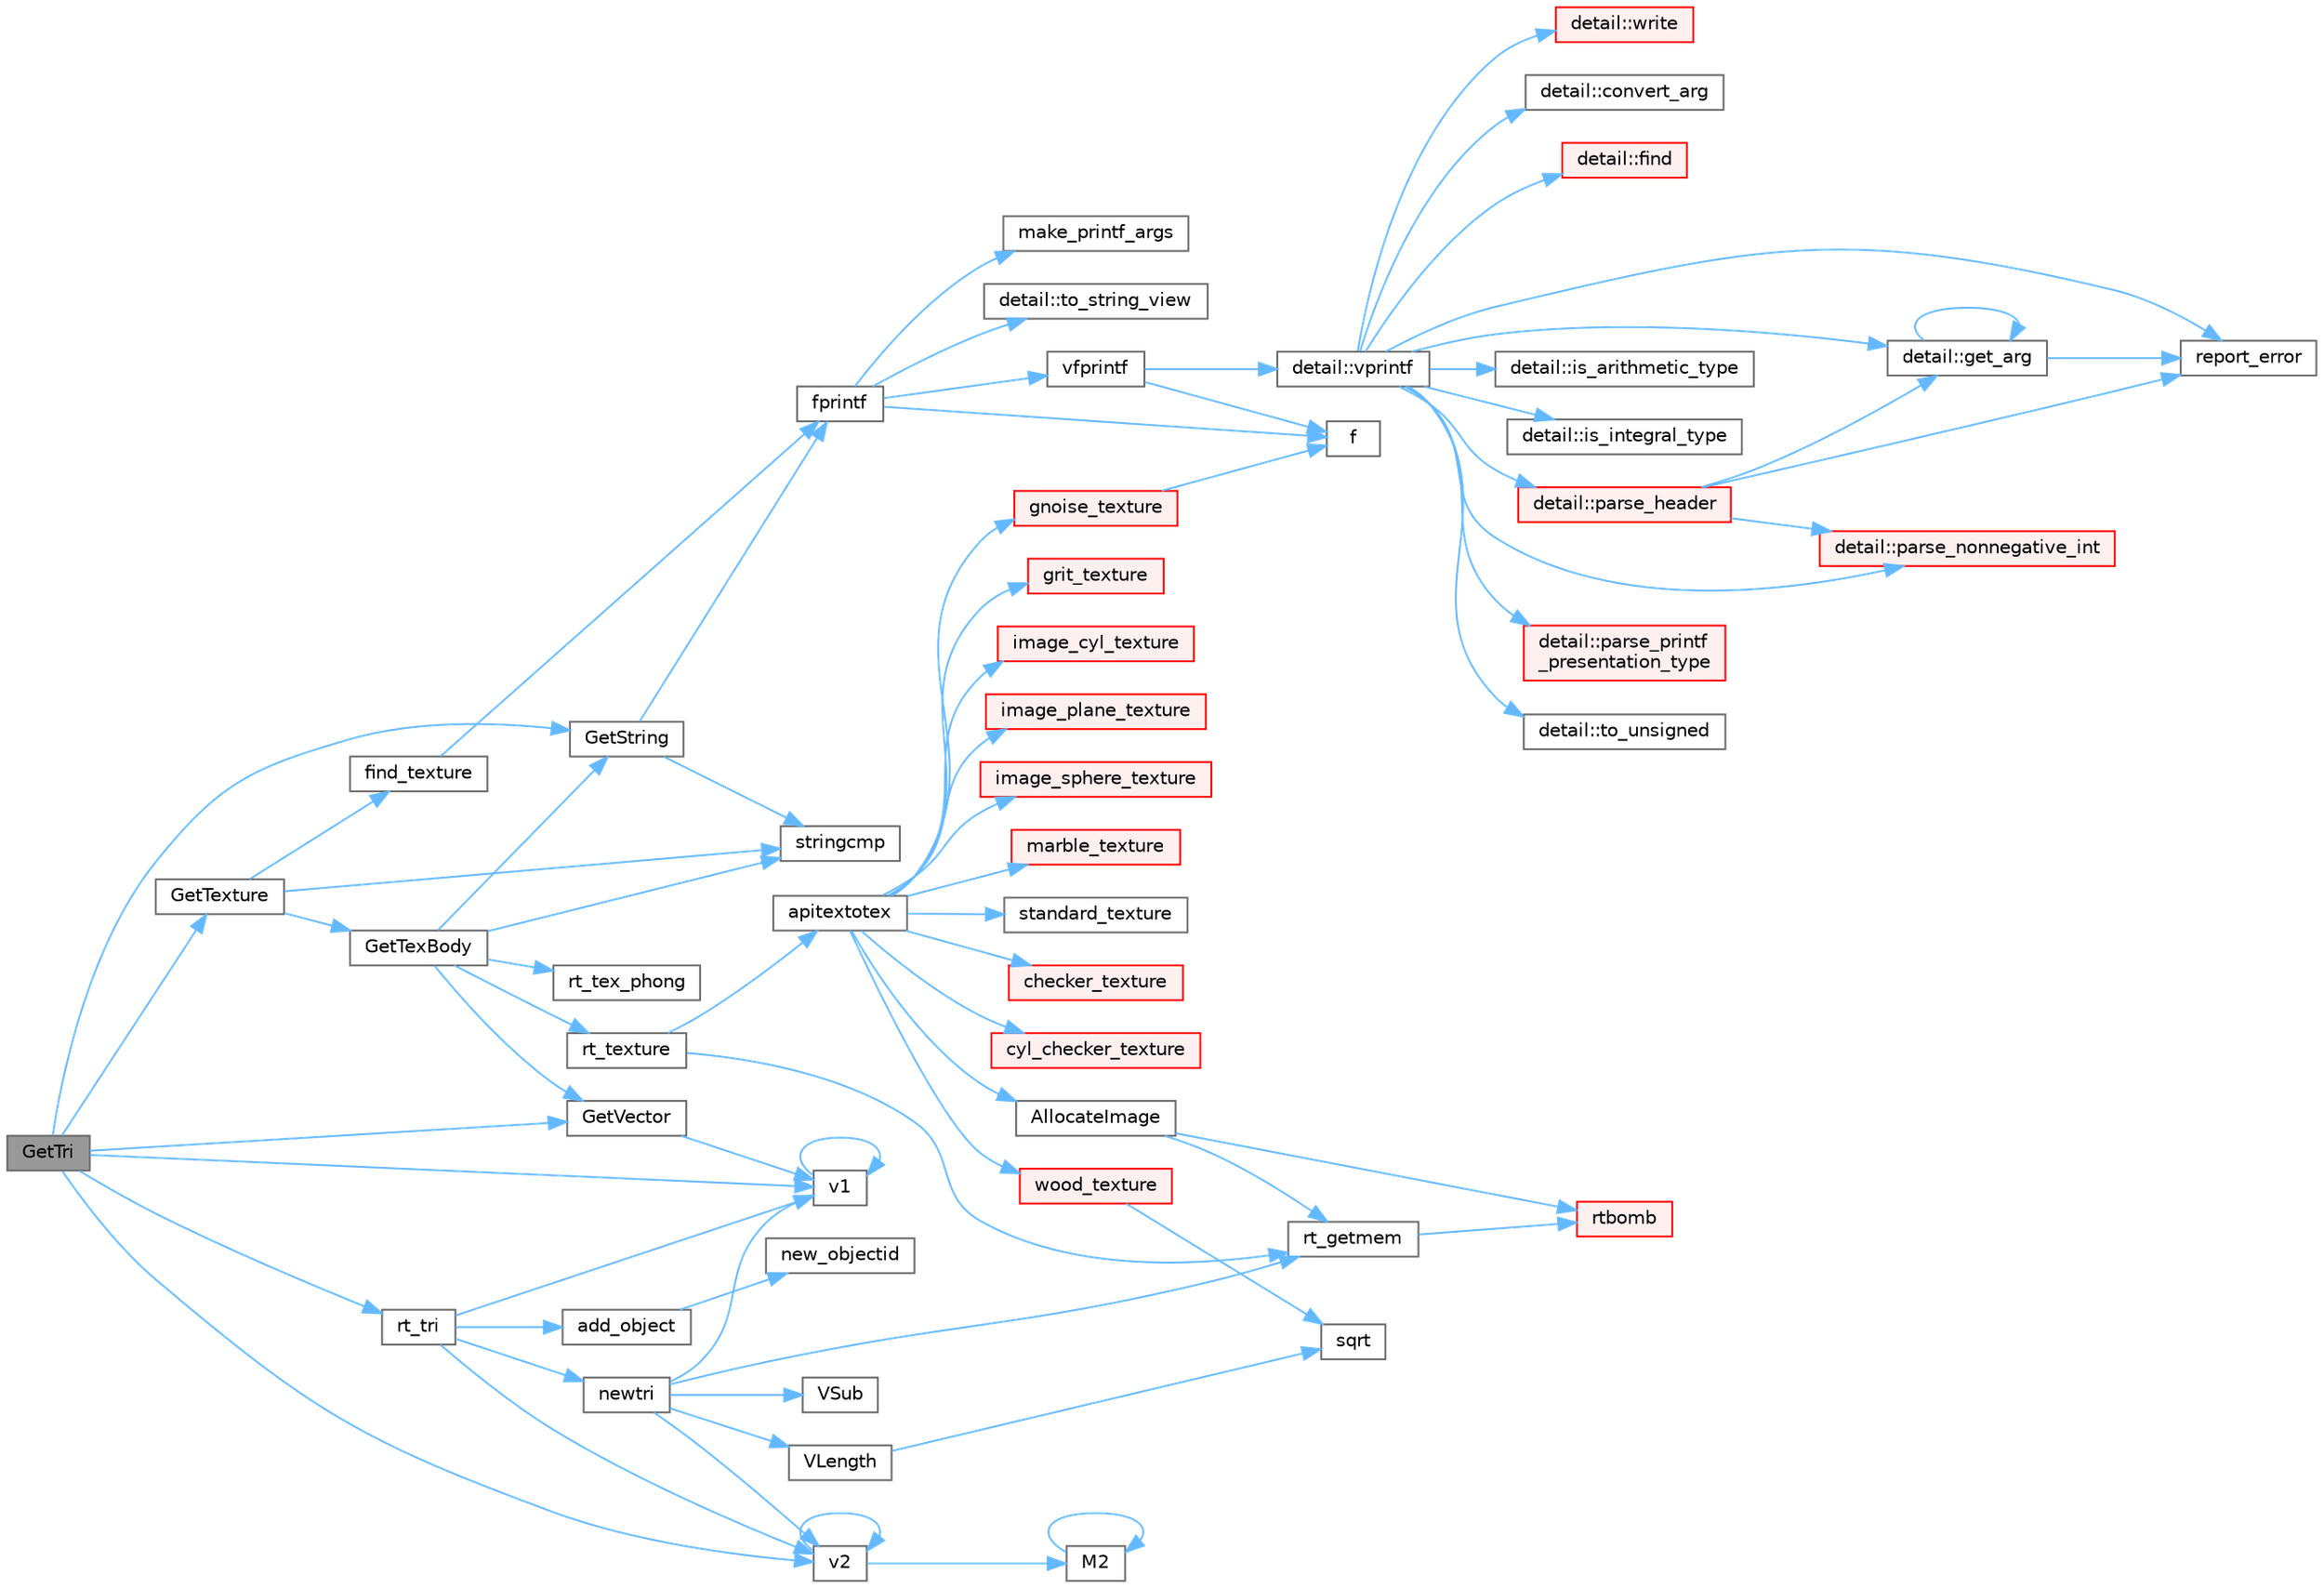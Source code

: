 digraph "GetTri"
{
 // LATEX_PDF_SIZE
  bgcolor="transparent";
  edge [fontname=Helvetica,fontsize=10,labelfontname=Helvetica,labelfontsize=10];
  node [fontname=Helvetica,fontsize=10,shape=box,height=0.2,width=0.4];
  rankdir="LR";
  Node1 [id="Node000001",label="GetTri",height=0.2,width=0.4,color="gray40", fillcolor="grey60", style="filled", fontcolor="black",tooltip=" "];
  Node1 -> Node2 [id="edge1_Node000001_Node000002",color="steelblue1",style="solid",tooltip=" "];
  Node2 [id="Node000002",label="GetString",height=0.2,width=0.4,color="grey40", fillcolor="white", style="filled",URL="$parse_8cpp.html#a79e0254cd128a92b56de23e8abaa2850",tooltip=" "];
  Node2 -> Node3 [id="edge2_Node000002_Node000003",color="steelblue1",style="solid",tooltip=" "];
  Node3 [id="Node000003",label="fprintf",height=0.2,width=0.4,color="grey40", fillcolor="white", style="filled",URL="$printf_8h.html#a9f315126362cae9675de1642105e631e",tooltip=" "];
  Node3 -> Node4 [id="edge3_Node000003_Node000004",color="steelblue1",style="solid",tooltip=" "];
  Node4 [id="Node000004",label="f",height=0.2,width=0.4,color="grey40", fillcolor="white", style="filled",URL="$cxx11__tensor__map_8cpp.html#a7f507fea02198f6cb81c86640c7b1a4e",tooltip=" "];
  Node3 -> Node5 [id="edge4_Node000003_Node000005",color="steelblue1",style="solid",tooltip=" "];
  Node5 [id="Node000005",label="make_printf_args",height=0.2,width=0.4,color="grey40", fillcolor="white", style="filled",URL="$printf_8h.html#a27dcc0efcda04388971dbea3c875f122",tooltip=" "];
  Node3 -> Node6 [id="edge5_Node000003_Node000006",color="steelblue1",style="solid",tooltip=" "];
  Node6 [id="Node000006",label="detail::to_string_view",height=0.2,width=0.4,color="grey40", fillcolor="white", style="filled",URL="$namespacedetail.html#abeae79fa3e1eded2d8fbd56cc9f0960e",tooltip=" "];
  Node3 -> Node7 [id="edge6_Node000003_Node000007",color="steelblue1",style="solid",tooltip=" "];
  Node7 [id="Node000007",label="vfprintf",height=0.2,width=0.4,color="grey40", fillcolor="white", style="filled",URL="$printf_8h.html#abb30aad964fc771fb52cf3ad88649df2",tooltip=" "];
  Node7 -> Node4 [id="edge7_Node000007_Node000004",color="steelblue1",style="solid",tooltip=" "];
  Node7 -> Node8 [id="edge8_Node000007_Node000008",color="steelblue1",style="solid",tooltip=" "];
  Node8 [id="Node000008",label="detail::vprintf",height=0.2,width=0.4,color="grey40", fillcolor="white", style="filled",URL="$namespacedetail.html#a1c8c2218e4c822aa8f743fb9c573717f",tooltip=" "];
  Node8 -> Node9 [id="edge9_Node000008_Node000009",color="steelblue1",style="solid",tooltip=" "];
  Node9 [id="Node000009",label="detail::convert_arg",height=0.2,width=0.4,color="grey40", fillcolor="white", style="filled",URL="$namespacedetail.html#a03c11572c9a664266d6925f327dec7f3",tooltip=" "];
  Node8 -> Node10 [id="edge10_Node000008_Node000010",color="steelblue1",style="solid",tooltip=" "];
  Node10 [id="Node000010",label="detail::find",height=0.2,width=0.4,color="red", fillcolor="#FFF0F0", style="filled",URL="$namespacedetail.html#a6b71952fab3dc32f3edb2c3e9811d8d9",tooltip=" "];
  Node8 -> Node12 [id="edge11_Node000008_Node000012",color="steelblue1",style="solid",tooltip=" "];
  Node12 [id="Node000012",label="detail::get_arg",height=0.2,width=0.4,color="grey40", fillcolor="white", style="filled",URL="$namespacedetail.html#a342ef250e45bd09b2ef666b6fae1c355",tooltip=" "];
  Node12 -> Node12 [id="edge12_Node000012_Node000012",color="steelblue1",style="solid",tooltip=" "];
  Node12 -> Node13 [id="edge13_Node000012_Node000013",color="steelblue1",style="solid",tooltip=" "];
  Node13 [id="Node000013",label="report_error",height=0.2,width=0.4,color="grey40", fillcolor="white", style="filled",URL="$format-inl_8h.html#a5555893692b00b61b3886349332fd01f",tooltip=" "];
  Node8 -> Node14 [id="edge14_Node000008_Node000014",color="steelblue1",style="solid",tooltip=" "];
  Node14 [id="Node000014",label="detail::is_arithmetic_type",height=0.2,width=0.4,color="grey40", fillcolor="white", style="filled",URL="$namespacedetail.html#a802c50a56a3495fdab6020b375ba1389",tooltip=" "];
  Node8 -> Node15 [id="edge15_Node000008_Node000015",color="steelblue1",style="solid",tooltip=" "];
  Node15 [id="Node000015",label="detail::is_integral_type",height=0.2,width=0.4,color="grey40", fillcolor="white", style="filled",URL="$namespacedetail.html#a2a60f8d1bee41b803f43fc42b707b5d1",tooltip=" "];
  Node8 -> Node16 [id="edge16_Node000008_Node000016",color="steelblue1",style="solid",tooltip=" "];
  Node16 [id="Node000016",label="detail::parse_header",height=0.2,width=0.4,color="red", fillcolor="#FFF0F0", style="filled",URL="$namespacedetail.html#afc9d93e58b8edb8077f8bc8eee7f4035",tooltip=" "];
  Node16 -> Node12 [id="edge17_Node000016_Node000012",color="steelblue1",style="solid",tooltip=" "];
  Node16 -> Node25 [id="edge18_Node000016_Node000025",color="steelblue1",style="solid",tooltip=" "];
  Node25 [id="Node000025",label="detail::parse_nonnegative_int",height=0.2,width=0.4,color="red", fillcolor="#FFF0F0", style="filled",URL="$namespacedetail.html#a338caba782225e115a9902d4d0835f5f",tooltip=" "];
  Node16 -> Node13 [id="edge19_Node000016_Node000013",color="steelblue1",style="solid",tooltip=" "];
  Node8 -> Node25 [id="edge20_Node000008_Node000025",color="steelblue1",style="solid",tooltip=" "];
  Node8 -> Node28 [id="edge21_Node000008_Node000028",color="steelblue1",style="solid",tooltip=" "];
  Node28 [id="Node000028",label="detail::parse_printf\l_presentation_type",height=0.2,width=0.4,color="red", fillcolor="#FFF0F0", style="filled",URL="$namespacedetail.html#aa2cb095169b23e3a66260ad7078f44cc",tooltip=" "];
  Node8 -> Node13 [id="edge22_Node000008_Node000013",color="steelblue1",style="solid",tooltip=" "];
  Node8 -> Node30 [id="edge23_Node000008_Node000030",color="steelblue1",style="solid",tooltip=" "];
  Node30 [id="Node000030",label="detail::to_unsigned",height=0.2,width=0.4,color="grey40", fillcolor="white", style="filled",URL="$namespacedetail.html#a4855e668246c731a97484efc329f2aac",tooltip=" "];
  Node8 -> Node31 [id="edge24_Node000008_Node000031",color="steelblue1",style="solid",tooltip=" "];
  Node31 [id="Node000031",label="detail::write",height=0.2,width=0.4,color="red", fillcolor="#FFF0F0", style="filled",URL="$namespacedetail.html#a29dacf26eedc9e3575fb57329a5ca0a3",tooltip=" "];
  Node2 -> Node35 [id="edge25_Node000002_Node000035",color="steelblue1",style="solid",tooltip=" "];
  Node35 [id="Node000035",label="stringcmp",height=0.2,width=0.4,color="grey40", fillcolor="white", style="filled",URL="$parse_8cpp.html#a10e812c093d06c8f91685243dfd5670d",tooltip=" "];
  Node1 -> Node36 [id="edge26_Node000001_Node000036",color="steelblue1",style="solid",tooltip=" "];
  Node36 [id="Node000036",label="GetTexture",height=0.2,width=0.4,color="grey40", fillcolor="white", style="filled",URL="$parse_8cpp.html#a2a311b715c7bce7dd3c0e130fd242655",tooltip=" "];
  Node36 -> Node37 [id="edge27_Node000036_Node000037",color="steelblue1",style="solid",tooltip=" "];
  Node37 [id="Node000037",label="find_texture",height=0.2,width=0.4,color="grey40", fillcolor="white", style="filled",URL="$parse_8cpp.html#a3373dda91944e8bd8e1ec3a0837eda3d",tooltip=" "];
  Node37 -> Node3 [id="edge28_Node000037_Node000003",color="steelblue1",style="solid",tooltip=" "];
  Node36 -> Node38 [id="edge29_Node000036_Node000038",color="steelblue1",style="solid",tooltip=" "];
  Node38 [id="Node000038",label="GetTexBody",height=0.2,width=0.4,color="grey40", fillcolor="white", style="filled",URL="$parse_8cpp.html#a9bde5be8ed7fef353b7e26c6bb26080d",tooltip=" "];
  Node38 -> Node2 [id="edge30_Node000038_Node000002",color="steelblue1",style="solid",tooltip=" "];
  Node38 -> Node39 [id="edge31_Node000038_Node000039",color="steelblue1",style="solid",tooltip=" "];
  Node39 [id="Node000039",label="GetVector",height=0.2,width=0.4,color="grey40", fillcolor="white", style="filled",URL="$parse_8cpp.html#aa05035bdaae3230f25f564d4ce9b2a64",tooltip=" "];
  Node39 -> Node40 [id="edge32_Node000039_Node000040",color="steelblue1",style="solid",tooltip=" "];
  Node40 [id="Node000040",label="v1",height=0.2,width=0.4,color="grey40", fillcolor="white", style="filled",URL="$_tutorial___reshape_mat2_vec_8cpp.html#a10bd710692c91bc238f2e1da77730678",tooltip=" "];
  Node40 -> Node40 [id="edge33_Node000040_Node000040",color="steelblue1",style="solid",tooltip=" "];
  Node38 -> Node41 [id="edge34_Node000038_Node000041",color="steelblue1",style="solid",tooltip=" "];
  Node41 [id="Node000041",label="rt_tex_phong",height=0.2,width=0.4,color="grey40", fillcolor="white", style="filled",URL="$api_8cpp.html#a630adc33f717b01bf04b8cbdf4e3aa86",tooltip=" "];
  Node38 -> Node42 [id="edge35_Node000038_Node000042",color="steelblue1",style="solid",tooltip=" "];
  Node42 [id="Node000042",label="rt_texture",height=0.2,width=0.4,color="grey40", fillcolor="white", style="filled",URL="$api_8cpp.html#a6c4440ce7b2b3e0659577fdbbda3f120",tooltip=" "];
  Node42 -> Node43 [id="edge36_Node000042_Node000043",color="steelblue1",style="solid",tooltip=" "];
  Node43 [id="Node000043",label="apitextotex",height=0.2,width=0.4,color="grey40", fillcolor="white", style="filled",URL="$api_8cpp.html#a498a435f3fff94779e591e58e77f7bb0",tooltip=" "];
  Node43 -> Node44 [id="edge37_Node000043_Node000044",color="steelblue1",style="solid",tooltip=" "];
  Node44 [id="Node000044",label="AllocateImage",height=0.2,width=0.4,color="grey40", fillcolor="white", style="filled",URL="$imap_8cpp.html#a6137217c6fd64e2b8e929c1386404c11",tooltip=" "];
  Node44 -> Node45 [id="edge38_Node000044_Node000045",color="steelblue1",style="solid",tooltip=" "];
  Node45 [id="Node000045",label="rt_getmem",height=0.2,width=0.4,color="grey40", fillcolor="white", style="filled",URL="$util_8cpp.html#a55411670110436341b6dba465125eb8f",tooltip=" "];
  Node45 -> Node46 [id="edge39_Node000045_Node000046",color="steelblue1",style="solid",tooltip=" "];
  Node46 [id="Node000046",label="rtbomb",height=0.2,width=0.4,color="red", fillcolor="#FFF0F0", style="filled",URL="$util_8cpp.html#ab11ff87b1a71787f653c8026fe800e3d",tooltip=" "];
  Node44 -> Node46 [id="edge40_Node000044_Node000046",color="steelblue1",style="solid",tooltip=" "];
  Node43 -> Node49 [id="edge41_Node000043_Node000049",color="steelblue1",style="solid",tooltip=" "];
  Node49 [id="Node000049",label="checker_texture",height=0.2,width=0.4,color="red", fillcolor="#FFF0F0", style="filled",URL="$texture_8cpp.html#a926e657803b803fc22d46dfd2721dd5b",tooltip=" "];
  Node43 -> Node51 [id="edge42_Node000043_Node000051",color="steelblue1",style="solid",tooltip=" "];
  Node51 [id="Node000051",label="cyl_checker_texture",height=0.2,width=0.4,color="red", fillcolor="#FFF0F0", style="filled",URL="$texture_8cpp.html#ad59b944c5f5bcc3927f7ccfad55c9383",tooltip=" "];
  Node43 -> Node55 [id="edge43_Node000043_Node000055",color="steelblue1",style="solid",tooltip=" "];
  Node55 [id="Node000055",label="gnoise_texture",height=0.2,width=0.4,color="red", fillcolor="#FFF0F0", style="filled",URL="$texture_8cpp.html#a3a1df603709a4c931d8f0f28c334c32a",tooltip=" "];
  Node55 -> Node4 [id="edge44_Node000055_Node000004",color="steelblue1",style="solid",tooltip=" "];
  Node43 -> Node57 [id="edge45_Node000043_Node000057",color="steelblue1",style="solid",tooltip=" "];
  Node57 [id="Node000057",label="grit_texture",height=0.2,width=0.4,color="red", fillcolor="#FFF0F0", style="filled",URL="$texture_8cpp.html#a16f421e0c0ee9b0738a087138f1980a7",tooltip=" "];
  Node43 -> Node58 [id="edge46_Node000043_Node000058",color="steelblue1",style="solid",tooltip=" "];
  Node58 [id="Node000058",label="image_cyl_texture",height=0.2,width=0.4,color="red", fillcolor="#FFF0F0", style="filled",URL="$texture_8cpp.html#a52b48381cb910d5f143894200411ff37",tooltip=" "];
  Node43 -> Node67 [id="edge47_Node000043_Node000067",color="steelblue1",style="solid",tooltip=" "];
  Node67 [id="Node000067",label="image_plane_texture",height=0.2,width=0.4,color="red", fillcolor="#FFF0F0", style="filled",URL="$texture_8cpp.html#a41be0bb1ac0fb0b858aac298513728c5",tooltip=" "];
  Node43 -> Node68 [id="edge48_Node000043_Node000068",color="steelblue1",style="solid",tooltip=" "];
  Node68 [id="Node000068",label="image_sphere_texture",height=0.2,width=0.4,color="red", fillcolor="#FFF0F0", style="filled",URL="$texture_8cpp.html#ac7dc3e6c82bb9bd39a3bba235b8c6327",tooltip=" "];
  Node43 -> Node71 [id="edge49_Node000043_Node000071",color="steelblue1",style="solid",tooltip=" "];
  Node71 [id="Node000071",label="marble_texture",height=0.2,width=0.4,color="red", fillcolor="#FFF0F0", style="filled",URL="$texture_8cpp.html#a7e0f5928595ddb9dbd249c681e061180",tooltip=" "];
  Node43 -> Node73 [id="edge50_Node000043_Node000073",color="steelblue1",style="solid",tooltip=" "];
  Node73 [id="Node000073",label="standard_texture",height=0.2,width=0.4,color="grey40", fillcolor="white", style="filled",URL="$texture_8cpp.html#a657e9303e0ae6f79b98458d353f0c3a8",tooltip=" "];
  Node43 -> Node74 [id="edge51_Node000043_Node000074",color="steelblue1",style="solid",tooltip=" "];
  Node74 [id="Node000074",label="wood_texture",height=0.2,width=0.4,color="red", fillcolor="#FFF0F0", style="filled",URL="$texture_8cpp.html#a083476ab18f69b1813e05f61d34ac3fa",tooltip=" "];
  Node74 -> Node54 [id="edge52_Node000074_Node000054",color="steelblue1",style="solid",tooltip=" "];
  Node54 [id="Node000054",label="sqrt",height=0.2,width=0.4,color="grey40", fillcolor="white", style="filled",URL="$_array_cwise_unary_ops_8h.html#a656b9217a2fcb6de59dc8d1eb3079cc7",tooltip=" "];
  Node42 -> Node45 [id="edge53_Node000042_Node000045",color="steelblue1",style="solid",tooltip=" "];
  Node38 -> Node35 [id="edge54_Node000038_Node000035",color="steelblue1",style="solid",tooltip=" "];
  Node36 -> Node35 [id="edge55_Node000036_Node000035",color="steelblue1",style="solid",tooltip=" "];
  Node1 -> Node39 [id="edge56_Node000001_Node000039",color="steelblue1",style="solid",tooltip=" "];
  Node1 -> Node76 [id="edge57_Node000001_Node000076",color="steelblue1",style="solid",tooltip=" "];
  Node76 [id="Node000076",label="rt_tri",height=0.2,width=0.4,color="grey40", fillcolor="white", style="filled",URL="$api_8cpp.html#a06fb5ba1bd3acb94c750d943e6823647",tooltip=" "];
  Node76 -> Node77 [id="edge58_Node000076_Node000077",color="steelblue1",style="solid",tooltip=" "];
  Node77 [id="Node000077",label="add_object",height=0.2,width=0.4,color="grey40", fillcolor="white", style="filled",URL="$intersect_8cpp.html#a628b96c94f136c666a70cc55f225508a",tooltip=" "];
  Node77 -> Node78 [id="edge59_Node000077_Node000078",color="steelblue1",style="solid",tooltip=" "];
  Node78 [id="Node000078",label="new_objectid",height=0.2,width=0.4,color="grey40", fillcolor="white", style="filled",URL="$intersect_8cpp.html#a10c0fe4f7a99794de5a0c132bb1b5ee3",tooltip=" "];
  Node76 -> Node79 [id="edge60_Node000076_Node000079",color="steelblue1",style="solid",tooltip=" "];
  Node79 [id="Node000079",label="newtri",height=0.2,width=0.4,color="grey40", fillcolor="white", style="filled",URL="$triangle_8cpp.html#aab32a84b45aede760c2d0c9e89f0c42c",tooltip=" "];
  Node79 -> Node45 [id="edge61_Node000079_Node000045",color="steelblue1",style="solid",tooltip=" "];
  Node79 -> Node40 [id="edge62_Node000079_Node000040",color="steelblue1",style="solid",tooltip=" "];
  Node79 -> Node80 [id="edge63_Node000079_Node000080",color="steelblue1",style="solid",tooltip=" "];
  Node80 [id="Node000080",label="v2",height=0.2,width=0.4,color="grey40", fillcolor="white", style="filled",URL="$_tutorial___reshape_mat2_vec_8cpp.html#a3eb30a79de469336df46f4f5f0bfb84f",tooltip=" "];
  Node80 -> Node81 [id="edge64_Node000080_Node000081",color="steelblue1",style="solid",tooltip=" "];
  Node81 [id="Node000081",label="M2",height=0.2,width=0.4,color="grey40", fillcolor="white", style="filled",URL="$_tutorial___reshape_mat2_mat_8cpp.html#ae3dc3553f10a3c3e5d701dc35895d1e4",tooltip=" "];
  Node81 -> Node81 [id="edge65_Node000081_Node000081",color="steelblue1",style="solid",tooltip=" "];
  Node80 -> Node80 [id="edge66_Node000080_Node000080",color="steelblue1",style="solid",tooltip=" "];
  Node79 -> Node82 [id="edge67_Node000079_Node000082",color="steelblue1",style="solid",tooltip=" "];
  Node82 [id="Node000082",label="VLength",height=0.2,width=0.4,color="grey40", fillcolor="white", style="filled",URL="$vector_8cpp.html#a0143d527c2b60d46661fdaf835961a0c",tooltip=" "];
  Node82 -> Node54 [id="edge68_Node000082_Node000054",color="steelblue1",style="solid",tooltip=" "];
  Node79 -> Node83 [id="edge69_Node000079_Node000083",color="steelblue1",style="solid",tooltip=" "];
  Node83 [id="Node000083",label="VSub",height=0.2,width=0.4,color="grey40", fillcolor="white", style="filled",URL="$vector_8cpp.html#adf3d2fe7fa0b41f78f85b42568426991",tooltip=" "];
  Node76 -> Node40 [id="edge70_Node000076_Node000040",color="steelblue1",style="solid",tooltip=" "];
  Node76 -> Node80 [id="edge71_Node000076_Node000080",color="steelblue1",style="solid",tooltip=" "];
  Node1 -> Node40 [id="edge72_Node000001_Node000040",color="steelblue1",style="solid",tooltip=" "];
  Node1 -> Node80 [id="edge73_Node000001_Node000080",color="steelblue1",style="solid",tooltip=" "];
}
